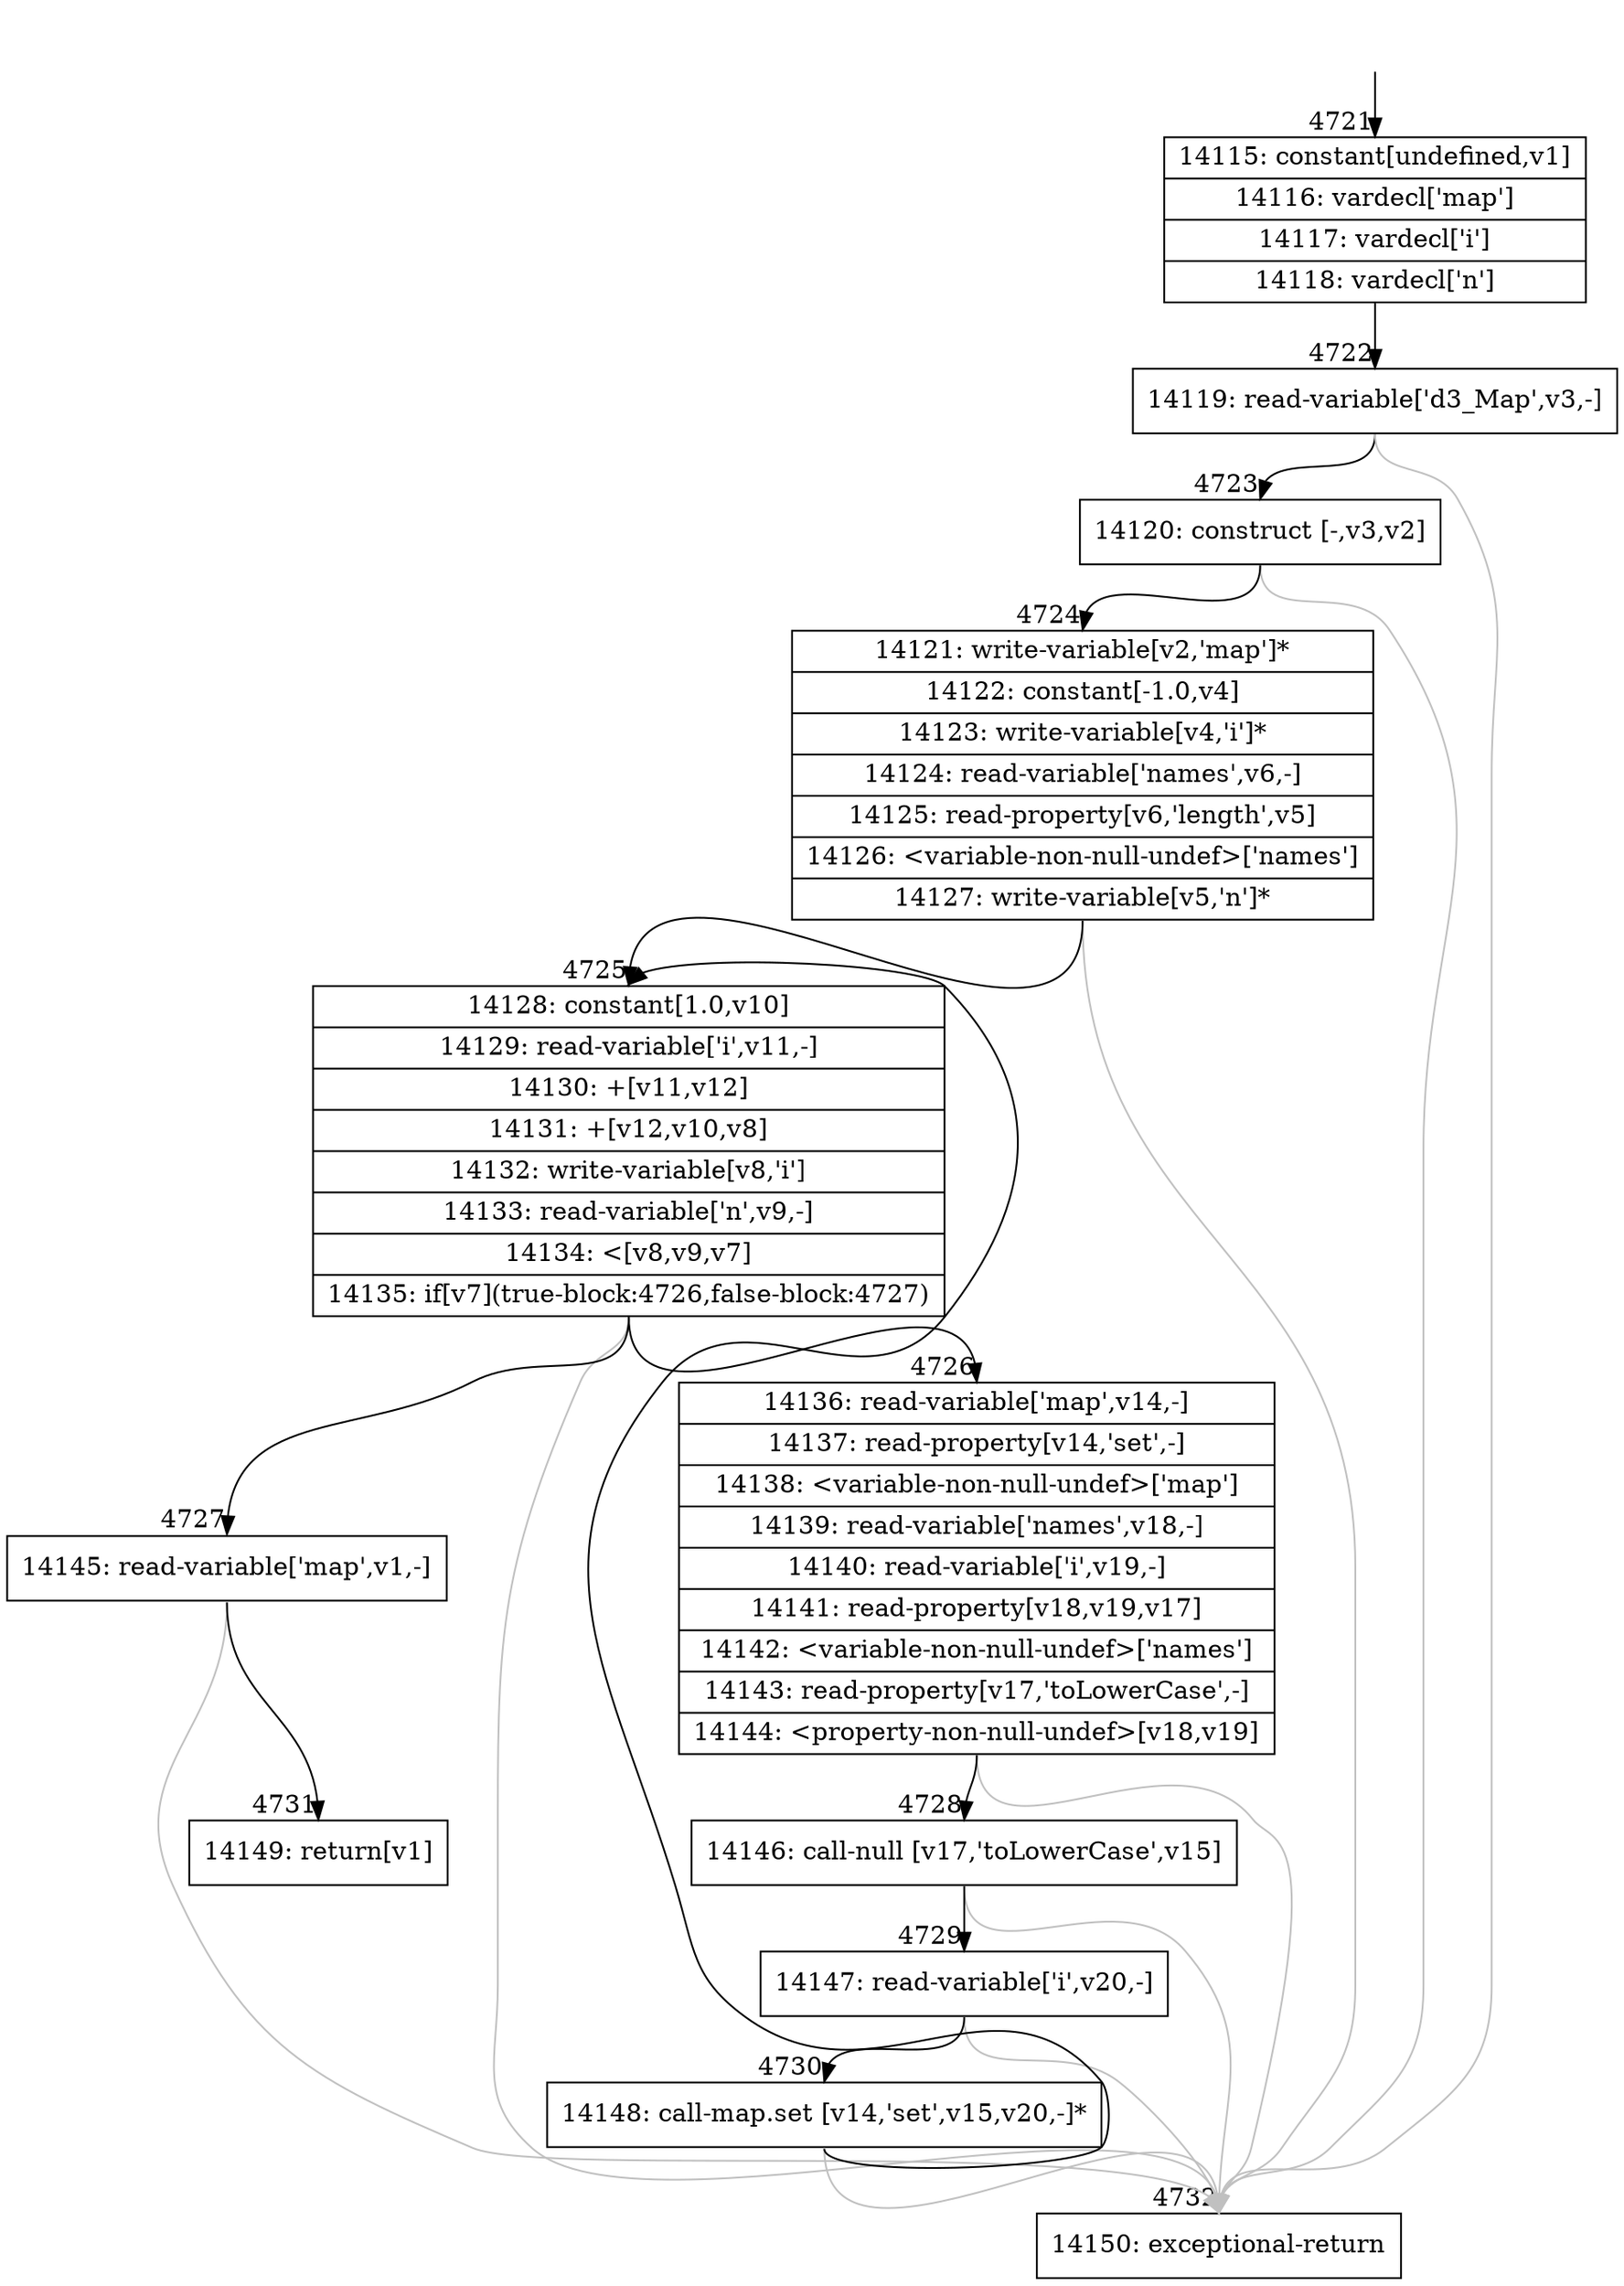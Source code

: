 digraph {
rankdir="TD"
BB_entry442[shape=none,label=""];
BB_entry442 -> BB4721 [tailport=s, headport=n, headlabel="    4721"]
BB4721 [shape=record label="{14115: constant[undefined,v1]|14116: vardecl['map']|14117: vardecl['i']|14118: vardecl['n']}" ] 
BB4721 -> BB4722 [tailport=s, headport=n, headlabel="      4722"]
BB4722 [shape=record label="{14119: read-variable['d3_Map',v3,-]}" ] 
BB4722 -> BB4723 [tailport=s, headport=n, headlabel="      4723"]
BB4722 -> BB4732 [tailport=s, headport=n, color=gray, headlabel="      4732"]
BB4723 [shape=record label="{14120: construct [-,v3,v2]}" ] 
BB4723 -> BB4724 [tailport=s, headport=n, headlabel="      4724"]
BB4723 -> BB4732 [tailport=s, headport=n, color=gray]
BB4724 [shape=record label="{14121: write-variable[v2,'map']*|14122: constant[-1.0,v4]|14123: write-variable[v4,'i']*|14124: read-variable['names',v6,-]|14125: read-property[v6,'length',v5]|14126: \<variable-non-null-undef\>['names']|14127: write-variable[v5,'n']*}" ] 
BB4724 -> BB4725 [tailport=s, headport=n, headlabel="      4725"]
BB4724 -> BB4732 [tailport=s, headport=n, color=gray]
BB4725 [shape=record label="{14128: constant[1.0,v10]|14129: read-variable['i',v11,-]|14130: +[v11,v12]|14131: +[v12,v10,v8]|14132: write-variable[v8,'i']|14133: read-variable['n',v9,-]|14134: \<[v8,v9,v7]|14135: if[v7](true-block:4726,false-block:4727)}" ] 
BB4725 -> BB4726 [tailport=s, headport=n, headlabel="      4726"]
BB4725 -> BB4727 [tailport=s, headport=n, headlabel="      4727"]
BB4725 -> BB4732 [tailport=s, headport=n, color=gray]
BB4726 [shape=record label="{14136: read-variable['map',v14,-]|14137: read-property[v14,'set',-]|14138: \<variable-non-null-undef\>['map']|14139: read-variable['names',v18,-]|14140: read-variable['i',v19,-]|14141: read-property[v18,v19,v17]|14142: \<variable-non-null-undef\>['names']|14143: read-property[v17,'toLowerCase',-]|14144: \<property-non-null-undef\>[v18,v19]}" ] 
BB4726 -> BB4728 [tailport=s, headport=n, headlabel="      4728"]
BB4726 -> BB4732 [tailport=s, headport=n, color=gray]
BB4727 [shape=record label="{14145: read-variable['map',v1,-]}" ] 
BB4727 -> BB4731 [tailport=s, headport=n, headlabel="      4731"]
BB4727 -> BB4732 [tailport=s, headport=n, color=gray]
BB4728 [shape=record label="{14146: call-null [v17,'toLowerCase',v15]}" ] 
BB4728 -> BB4729 [tailport=s, headport=n, headlabel="      4729"]
BB4728 -> BB4732 [tailport=s, headport=n, color=gray]
BB4729 [shape=record label="{14147: read-variable['i',v20,-]}" ] 
BB4729 -> BB4730 [tailport=s, headport=n, headlabel="      4730"]
BB4729 -> BB4732 [tailport=s, headport=n, color=gray]
BB4730 [shape=record label="{14148: call-map.set [v14,'set',v15,v20,-]*}" ] 
BB4730 -> BB4725 [tailport=s, headport=n]
BB4730 -> BB4732 [tailport=s, headport=n, color=gray]
BB4731 [shape=record label="{14149: return[v1]}" ] 
BB4732 [shape=record label="{14150: exceptional-return}" ] 
//#$~ 2735
}
